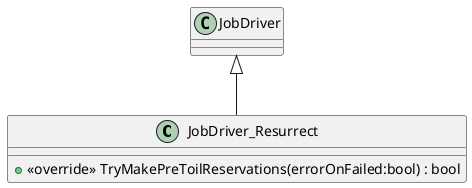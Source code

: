@startuml
class JobDriver_Resurrect {
    + <<override>> TryMakePreToilReservations(errorOnFailed:bool) : bool
}
JobDriver <|-- JobDriver_Resurrect
@enduml
